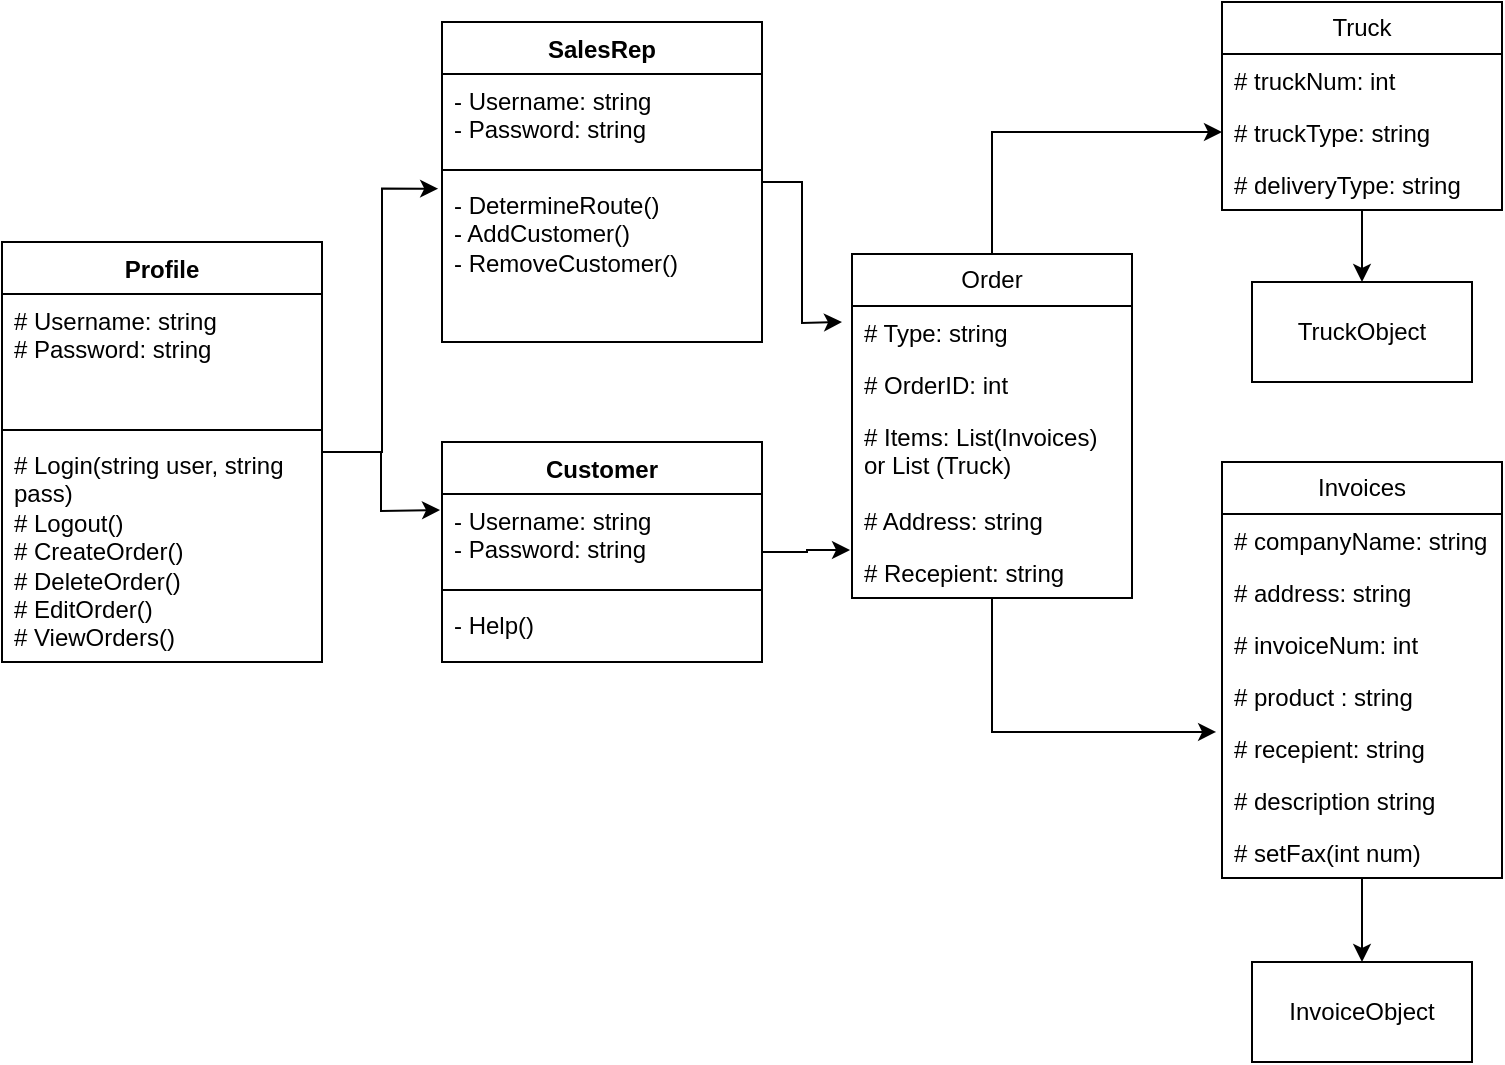 <mxfile version="24.6.5" type="github">
  <diagram id="C5RBs43oDa-KdzZeNtuy" name="Page-1">
    <mxGraphModel dx="872" dy="473" grid="1" gridSize="10" guides="1" tooltips="1" connect="1" arrows="1" fold="1" page="1" pageScale="1" pageWidth="827" pageHeight="1169" math="0" shadow="0">
      <root>
        <mxCell id="WIyWlLk6GJQsqaUBKTNV-0" />
        <mxCell id="WIyWlLk6GJQsqaUBKTNV-1" parent="WIyWlLk6GJQsqaUBKTNV-0" />
        <mxCell id="9ZwrIFFubaKcMd5T0jD3-0" value="Profile" style="swimlane;fontStyle=1;align=center;verticalAlign=top;childLayout=stackLayout;horizontal=1;startSize=26;horizontalStack=0;resizeParent=1;resizeParentMax=0;resizeLast=0;collapsible=1;marginBottom=0;whiteSpace=wrap;html=1;" parent="WIyWlLk6GJQsqaUBKTNV-1" vertex="1">
          <mxGeometry y="160" width="160" height="210" as="geometry" />
        </mxCell>
        <mxCell id="9ZwrIFFubaKcMd5T0jD3-1" value="# Username: string&lt;div&gt;# Password: string&lt;/div&gt;" style="text;strokeColor=none;fillColor=none;align=left;verticalAlign=top;spacingLeft=4;spacingRight=4;overflow=hidden;rotatable=0;points=[[0,0.5],[1,0.5]];portConstraint=eastwest;whiteSpace=wrap;html=1;" parent="9ZwrIFFubaKcMd5T0jD3-0" vertex="1">
          <mxGeometry y="26" width="160" height="64" as="geometry" />
        </mxCell>
        <mxCell id="9ZwrIFFubaKcMd5T0jD3-2" value="" style="line;strokeWidth=1;fillColor=none;align=left;verticalAlign=middle;spacingTop=-1;spacingLeft=3;spacingRight=3;rotatable=0;labelPosition=right;points=[];portConstraint=eastwest;strokeColor=inherit;" parent="9ZwrIFFubaKcMd5T0jD3-0" vertex="1">
          <mxGeometry y="90" width="160" height="8" as="geometry" />
        </mxCell>
        <mxCell id="9ZwrIFFubaKcMd5T0jD3-3" value="# Login(string user, string pass)&lt;div&gt;# Logout()&lt;/div&gt;&lt;div&gt;# CreateOrder()&lt;/div&gt;&lt;div&gt;# DeleteOrder()&lt;/div&gt;&lt;div&gt;# EditOrder()&lt;/div&gt;&lt;div&gt;# ViewOrders()&lt;/div&gt;" style="text;strokeColor=none;fillColor=none;align=left;verticalAlign=top;spacingLeft=4;spacingRight=4;overflow=hidden;rotatable=0;points=[[0,0.5],[1,0.5]];portConstraint=eastwest;whiteSpace=wrap;html=1;" parent="9ZwrIFFubaKcMd5T0jD3-0" vertex="1">
          <mxGeometry y="98" width="160" height="112" as="geometry" />
        </mxCell>
        <mxCell id="7VnKnnt8lrwMJgfXy_TW-11" style="edgeStyle=orthogonalEdgeStyle;rounded=0;orthogonalLoop=1;jettySize=auto;html=1;" edge="1" parent="WIyWlLk6GJQsqaUBKTNV-1" source="9ZwrIFFubaKcMd5T0jD3-4">
          <mxGeometry relative="1" as="geometry">
            <mxPoint x="420" y="200" as="targetPoint" />
          </mxGeometry>
        </mxCell>
        <mxCell id="9ZwrIFFubaKcMd5T0jD3-4" value="SalesRep" style="swimlane;fontStyle=1;align=center;verticalAlign=top;childLayout=stackLayout;horizontal=1;startSize=26;horizontalStack=0;resizeParent=1;resizeParentMax=0;resizeLast=0;collapsible=1;marginBottom=0;whiteSpace=wrap;html=1;" parent="WIyWlLk6GJQsqaUBKTNV-1" vertex="1">
          <mxGeometry x="220" y="50" width="160" height="160" as="geometry" />
        </mxCell>
        <mxCell id="9ZwrIFFubaKcMd5T0jD3-5" value="- Username: string&lt;div&gt;- Password: string&lt;/div&gt;&lt;div&gt;&lt;br&gt;&lt;/div&gt;" style="text;strokeColor=none;fillColor=none;align=left;verticalAlign=top;spacingLeft=4;spacingRight=4;overflow=hidden;rotatable=0;points=[[0,0.5],[1,0.5]];portConstraint=eastwest;whiteSpace=wrap;html=1;" parent="9ZwrIFFubaKcMd5T0jD3-4" vertex="1">
          <mxGeometry y="26" width="160" height="44" as="geometry" />
        </mxCell>
        <mxCell id="9ZwrIFFubaKcMd5T0jD3-6" value="" style="line;strokeWidth=1;fillColor=none;align=left;verticalAlign=middle;spacingTop=-1;spacingLeft=3;spacingRight=3;rotatable=0;labelPosition=right;points=[];portConstraint=eastwest;strokeColor=inherit;" parent="9ZwrIFFubaKcMd5T0jD3-4" vertex="1">
          <mxGeometry y="70" width="160" height="8" as="geometry" />
        </mxCell>
        <mxCell id="9ZwrIFFubaKcMd5T0jD3-7" value="&lt;div&gt;- DetermineRoute()&lt;/div&gt;&lt;div&gt;- AddCustomer()&lt;/div&gt;&lt;div&gt;- RemoveCustomer()&lt;/div&gt;" style="text;strokeColor=none;fillColor=none;align=left;verticalAlign=top;spacingLeft=4;spacingRight=4;overflow=hidden;rotatable=0;points=[[0,0.5],[1,0.5]];portConstraint=eastwest;whiteSpace=wrap;html=1;" parent="9ZwrIFFubaKcMd5T0jD3-4" vertex="1">
          <mxGeometry y="78" width="160" height="82" as="geometry" />
        </mxCell>
        <mxCell id="9ZwrIFFubaKcMd5T0jD3-8" style="edgeStyle=orthogonalEdgeStyle;rounded=0;orthogonalLoop=1;jettySize=auto;html=1;entryX=0.5;entryY=0;entryDx=0;entryDy=0;" parent="WIyWlLk6GJQsqaUBKTNV-1" source="9ZwrIFFubaKcMd5T0jD3-9" target="9ZwrIFFubaKcMd5T0jD3-28" edge="1">
          <mxGeometry relative="1" as="geometry" />
        </mxCell>
        <mxCell id="9ZwrIFFubaKcMd5T0jD3-9" value="Truck" style="swimlane;fontStyle=0;childLayout=stackLayout;horizontal=1;startSize=26;fillColor=none;horizontalStack=0;resizeParent=1;resizeParentMax=0;resizeLast=0;collapsible=1;marginBottom=0;whiteSpace=wrap;html=1;" parent="WIyWlLk6GJQsqaUBKTNV-1" vertex="1">
          <mxGeometry x="610" y="40" width="140" height="104" as="geometry" />
        </mxCell>
        <mxCell id="9ZwrIFFubaKcMd5T0jD3-10" value="# truckNum: int" style="text;strokeColor=none;fillColor=none;align=left;verticalAlign=top;spacingLeft=4;spacingRight=4;overflow=hidden;rotatable=0;points=[[0,0.5],[1,0.5]];portConstraint=eastwest;whiteSpace=wrap;html=1;" parent="9ZwrIFFubaKcMd5T0jD3-9" vertex="1">
          <mxGeometry y="26" width="140" height="26" as="geometry" />
        </mxCell>
        <mxCell id="9ZwrIFFubaKcMd5T0jD3-11" value="# truckType: string" style="text;strokeColor=none;fillColor=none;align=left;verticalAlign=top;spacingLeft=4;spacingRight=4;overflow=hidden;rotatable=0;points=[[0,0.5],[1,0.5]];portConstraint=eastwest;whiteSpace=wrap;html=1;" parent="9ZwrIFFubaKcMd5T0jD3-9" vertex="1">
          <mxGeometry y="52" width="140" height="26" as="geometry" />
        </mxCell>
        <mxCell id="9ZwrIFFubaKcMd5T0jD3-12" value="# deliveryType: string" style="text;strokeColor=none;fillColor=none;align=left;verticalAlign=top;spacingLeft=4;spacingRight=4;overflow=hidden;rotatable=0;points=[[0,0.5],[1,0.5]];portConstraint=eastwest;whiteSpace=wrap;html=1;" parent="9ZwrIFFubaKcMd5T0jD3-9" vertex="1">
          <mxGeometry y="78" width="140" height="26" as="geometry" />
        </mxCell>
        <mxCell id="9ZwrIFFubaKcMd5T0jD3-13" style="edgeStyle=orthogonalEdgeStyle;rounded=0;orthogonalLoop=1;jettySize=auto;html=1;entryX=0.5;entryY=0;entryDx=0;entryDy=0;" parent="WIyWlLk6GJQsqaUBKTNV-1" source="9ZwrIFFubaKcMd5T0jD3-14" target="9ZwrIFFubaKcMd5T0jD3-29" edge="1">
          <mxGeometry relative="1" as="geometry" />
        </mxCell>
        <mxCell id="9ZwrIFFubaKcMd5T0jD3-14" value="Invoices" style="swimlane;fontStyle=0;childLayout=stackLayout;horizontal=1;startSize=26;fillColor=none;horizontalStack=0;resizeParent=1;resizeParentMax=0;resizeLast=0;collapsible=1;marginBottom=0;whiteSpace=wrap;html=1;" parent="WIyWlLk6GJQsqaUBKTNV-1" vertex="1">
          <mxGeometry x="610" y="270" width="140" height="208" as="geometry">
            <mxRectangle x="680" y="10" width="80" height="30" as="alternateBounds" />
          </mxGeometry>
        </mxCell>
        <mxCell id="9ZwrIFFubaKcMd5T0jD3-15" value="# companyName: string" style="text;strokeColor=none;fillColor=none;align=left;verticalAlign=top;spacingLeft=4;spacingRight=4;overflow=hidden;rotatable=0;points=[[0,0.5],[1,0.5]];portConstraint=eastwest;whiteSpace=wrap;html=1;" parent="9ZwrIFFubaKcMd5T0jD3-14" vertex="1">
          <mxGeometry y="26" width="140" height="26" as="geometry" />
        </mxCell>
        <mxCell id="9ZwrIFFubaKcMd5T0jD3-16" value="# address: string" style="text;strokeColor=none;fillColor=none;align=left;verticalAlign=top;spacingLeft=4;spacingRight=4;overflow=hidden;rotatable=0;points=[[0,0.5],[1,0.5]];portConstraint=eastwest;whiteSpace=wrap;html=1;" parent="9ZwrIFFubaKcMd5T0jD3-14" vertex="1">
          <mxGeometry y="52" width="140" height="26" as="geometry" />
        </mxCell>
        <mxCell id="9ZwrIFFubaKcMd5T0jD3-17" value="# invoiceNum: int" style="text;strokeColor=none;fillColor=none;align=left;verticalAlign=top;spacingLeft=4;spacingRight=4;overflow=hidden;rotatable=0;points=[[0,0.5],[1,0.5]];portConstraint=eastwest;whiteSpace=wrap;html=1;" parent="9ZwrIFFubaKcMd5T0jD3-14" vertex="1">
          <mxGeometry y="78" width="140" height="26" as="geometry" />
        </mxCell>
        <mxCell id="9ZwrIFFubaKcMd5T0jD3-18" value="# product : string" style="text;strokeColor=none;fillColor=none;align=left;verticalAlign=top;spacingLeft=4;spacingRight=4;overflow=hidden;rotatable=0;points=[[0,0.5],[1,0.5]];portConstraint=eastwest;whiteSpace=wrap;html=1;" parent="9ZwrIFFubaKcMd5T0jD3-14" vertex="1">
          <mxGeometry y="104" width="140" height="26" as="geometry" />
        </mxCell>
        <mxCell id="9ZwrIFFubaKcMd5T0jD3-19" value="# recepient: string" style="text;strokeColor=none;fillColor=none;align=left;verticalAlign=top;spacingLeft=4;spacingRight=4;overflow=hidden;rotatable=0;points=[[0,0.5],[1,0.5]];portConstraint=eastwest;whiteSpace=wrap;html=1;" parent="9ZwrIFFubaKcMd5T0jD3-14" vertex="1">
          <mxGeometry y="130" width="140" height="26" as="geometry" />
        </mxCell>
        <mxCell id="9ZwrIFFubaKcMd5T0jD3-20" value="# description string" style="text;strokeColor=none;fillColor=none;align=left;verticalAlign=top;spacingLeft=4;spacingRight=4;overflow=hidden;rotatable=0;points=[[0,0.5],[1,0.5]];portConstraint=eastwest;whiteSpace=wrap;html=1;" parent="9ZwrIFFubaKcMd5T0jD3-14" vertex="1">
          <mxGeometry y="156" width="140" height="26" as="geometry" />
        </mxCell>
        <mxCell id="9ZwrIFFubaKcMd5T0jD3-21" value="# setFax(int num)" style="text;strokeColor=none;fillColor=none;align=left;verticalAlign=top;spacingLeft=4;spacingRight=4;overflow=hidden;rotatable=0;points=[[0,0.5],[1,0.5]];portConstraint=eastwest;whiteSpace=wrap;html=1;" parent="9ZwrIFFubaKcMd5T0jD3-14" vertex="1">
          <mxGeometry y="182" width="140" height="26" as="geometry" />
        </mxCell>
        <mxCell id="9ZwrIFFubaKcMd5T0jD3-22" style="edgeStyle=orthogonalEdgeStyle;rounded=0;orthogonalLoop=1;jettySize=auto;html=1;entryX=-0.012;entryY=0.065;entryDx=0;entryDy=0;entryPerimeter=0;" parent="WIyWlLk6GJQsqaUBKTNV-1" source="9ZwrIFFubaKcMd5T0jD3-0" target="9ZwrIFFubaKcMd5T0jD3-7" edge="1">
          <mxGeometry relative="1" as="geometry" />
        </mxCell>
        <mxCell id="9ZwrIFFubaKcMd5T0jD3-23" style="edgeStyle=orthogonalEdgeStyle;rounded=0;orthogonalLoop=1;jettySize=auto;html=1;entryX=-0.007;entryY=0.182;entryDx=0;entryDy=0;entryPerimeter=0;" parent="WIyWlLk6GJQsqaUBKTNV-1" source="9ZwrIFFubaKcMd5T0jD3-0" edge="1">
          <mxGeometry relative="1" as="geometry">
            <mxPoint x="219.02" y="294.008" as="targetPoint" />
          </mxGeometry>
        </mxCell>
        <mxCell id="9ZwrIFFubaKcMd5T0jD3-24" value="Customer" style="swimlane;fontStyle=1;align=center;verticalAlign=top;childLayout=stackLayout;horizontal=1;startSize=26;horizontalStack=0;resizeParent=1;resizeParentMax=0;resizeLast=0;collapsible=1;marginBottom=0;whiteSpace=wrap;html=1;" parent="WIyWlLk6GJQsqaUBKTNV-1" vertex="1">
          <mxGeometry x="220" y="260" width="160" height="110" as="geometry" />
        </mxCell>
        <mxCell id="9ZwrIFFubaKcMd5T0jD3-25" value="- Username: string&lt;div&gt;- Password: string&lt;/div&gt;" style="text;strokeColor=none;fillColor=none;align=left;verticalAlign=top;spacingLeft=4;spacingRight=4;overflow=hidden;rotatable=0;points=[[0,0.5],[1,0.5]];portConstraint=eastwest;whiteSpace=wrap;html=1;" parent="9ZwrIFFubaKcMd5T0jD3-24" vertex="1">
          <mxGeometry y="26" width="160" height="44" as="geometry" />
        </mxCell>
        <mxCell id="9ZwrIFFubaKcMd5T0jD3-26" value="" style="line;strokeWidth=1;fillColor=none;align=left;verticalAlign=middle;spacingTop=-1;spacingLeft=3;spacingRight=3;rotatable=0;labelPosition=right;points=[];portConstraint=eastwest;strokeColor=inherit;" parent="9ZwrIFFubaKcMd5T0jD3-24" vertex="1">
          <mxGeometry y="70" width="160" height="8" as="geometry" />
        </mxCell>
        <mxCell id="9ZwrIFFubaKcMd5T0jD3-27" value="- Help()&amp;nbsp;&amp;nbsp;&lt;div&gt;&lt;br&gt;&lt;/div&gt;" style="text;strokeColor=none;fillColor=none;align=left;verticalAlign=top;spacingLeft=4;spacingRight=4;overflow=hidden;rotatable=0;points=[[0,0.5],[1,0.5]];portConstraint=eastwest;whiteSpace=wrap;html=1;" parent="9ZwrIFFubaKcMd5T0jD3-24" vertex="1">
          <mxGeometry y="78" width="160" height="32" as="geometry" />
        </mxCell>
        <mxCell id="9ZwrIFFubaKcMd5T0jD3-28" value="TruckObject" style="html=1;whiteSpace=wrap;" parent="WIyWlLk6GJQsqaUBKTNV-1" vertex="1">
          <mxGeometry x="625" y="180" width="110" height="50" as="geometry" />
        </mxCell>
        <mxCell id="9ZwrIFFubaKcMd5T0jD3-29" value="InvoiceObject" style="html=1;whiteSpace=wrap;" parent="WIyWlLk6GJQsqaUBKTNV-1" vertex="1">
          <mxGeometry x="625" y="520" width="110" height="50" as="geometry" />
        </mxCell>
        <mxCell id="7VnKnnt8lrwMJgfXy_TW-12" style="edgeStyle=orthogonalEdgeStyle;rounded=0;orthogonalLoop=1;jettySize=auto;html=1;entryX=0;entryY=0.5;entryDx=0;entryDy=0;" edge="1" parent="WIyWlLk6GJQsqaUBKTNV-1" source="9ZwrIFFubaKcMd5T0jD3-30" target="9ZwrIFFubaKcMd5T0jD3-11">
          <mxGeometry relative="1" as="geometry" />
        </mxCell>
        <mxCell id="9ZwrIFFubaKcMd5T0jD3-30" value="Order" style="swimlane;fontStyle=0;childLayout=stackLayout;horizontal=1;startSize=26;fillColor=none;horizontalStack=0;resizeParent=1;resizeParentMax=0;resizeLast=0;collapsible=1;marginBottom=0;whiteSpace=wrap;html=1;" parent="WIyWlLk6GJQsqaUBKTNV-1" vertex="1">
          <mxGeometry x="425" y="166" width="140" height="172" as="geometry" />
        </mxCell>
        <mxCell id="9ZwrIFFubaKcMd5T0jD3-31" value="# Type: string" style="text;strokeColor=none;fillColor=none;align=left;verticalAlign=top;spacingLeft=4;spacingRight=4;overflow=hidden;rotatable=0;points=[[0,0.5],[1,0.5]];portConstraint=eastwest;whiteSpace=wrap;html=1;" parent="9ZwrIFFubaKcMd5T0jD3-30" vertex="1">
          <mxGeometry y="26" width="140" height="26" as="geometry" />
        </mxCell>
        <mxCell id="9ZwrIFFubaKcMd5T0jD3-32" value="# OrderID: int" style="text;strokeColor=none;fillColor=none;align=left;verticalAlign=top;spacingLeft=4;spacingRight=4;overflow=hidden;rotatable=0;points=[[0,0.5],[1,0.5]];portConstraint=eastwest;whiteSpace=wrap;html=1;" parent="9ZwrIFFubaKcMd5T0jD3-30" vertex="1">
          <mxGeometry y="52" width="140" height="26" as="geometry" />
        </mxCell>
        <mxCell id="9ZwrIFFubaKcMd5T0jD3-33" value="# Items: List(Invoices) or List (Truck)" style="text;strokeColor=none;fillColor=none;align=left;verticalAlign=top;spacingLeft=4;spacingRight=4;overflow=hidden;rotatable=0;points=[[0,0.5],[1,0.5]];portConstraint=eastwest;whiteSpace=wrap;html=1;" parent="9ZwrIFFubaKcMd5T0jD3-30" vertex="1">
          <mxGeometry y="78" width="140" height="42" as="geometry" />
        </mxCell>
        <mxCell id="7VnKnnt8lrwMJgfXy_TW-0" value="# Address: string" style="text;strokeColor=none;fillColor=none;align=left;verticalAlign=top;spacingLeft=4;spacingRight=4;overflow=hidden;rotatable=0;points=[[0,0.5],[1,0.5]];portConstraint=eastwest;whiteSpace=wrap;html=1;" vertex="1" parent="9ZwrIFFubaKcMd5T0jD3-30">
          <mxGeometry y="120" width="140" height="26" as="geometry" />
        </mxCell>
        <mxCell id="9ZwrIFFubaKcMd5T0jD3-34" value="# Recepient: string" style="text;strokeColor=none;fillColor=none;align=left;verticalAlign=top;spacingLeft=4;spacingRight=4;overflow=hidden;rotatable=0;points=[[0,0.5],[1,0.5]];portConstraint=eastwest;whiteSpace=wrap;html=1;" parent="9ZwrIFFubaKcMd5T0jD3-30" vertex="1">
          <mxGeometry y="146" width="140" height="26" as="geometry" />
        </mxCell>
        <mxCell id="7VnKnnt8lrwMJgfXy_TW-10" style="edgeStyle=orthogonalEdgeStyle;rounded=0;orthogonalLoop=1;jettySize=auto;html=1;entryX=-0.007;entryY=0.077;entryDx=0;entryDy=0;entryPerimeter=0;" edge="1" parent="WIyWlLk6GJQsqaUBKTNV-1" source="9ZwrIFFubaKcMd5T0jD3-24" target="9ZwrIFFubaKcMd5T0jD3-34">
          <mxGeometry relative="1" as="geometry" />
        </mxCell>
        <mxCell id="7VnKnnt8lrwMJgfXy_TW-13" style="edgeStyle=orthogonalEdgeStyle;rounded=0;orthogonalLoop=1;jettySize=auto;html=1;entryX=-0.021;entryY=0.192;entryDx=0;entryDy=0;entryPerimeter=0;" edge="1" parent="WIyWlLk6GJQsqaUBKTNV-1" source="9ZwrIFFubaKcMd5T0jD3-30" target="9ZwrIFFubaKcMd5T0jD3-19">
          <mxGeometry relative="1" as="geometry" />
        </mxCell>
      </root>
    </mxGraphModel>
  </diagram>
</mxfile>
